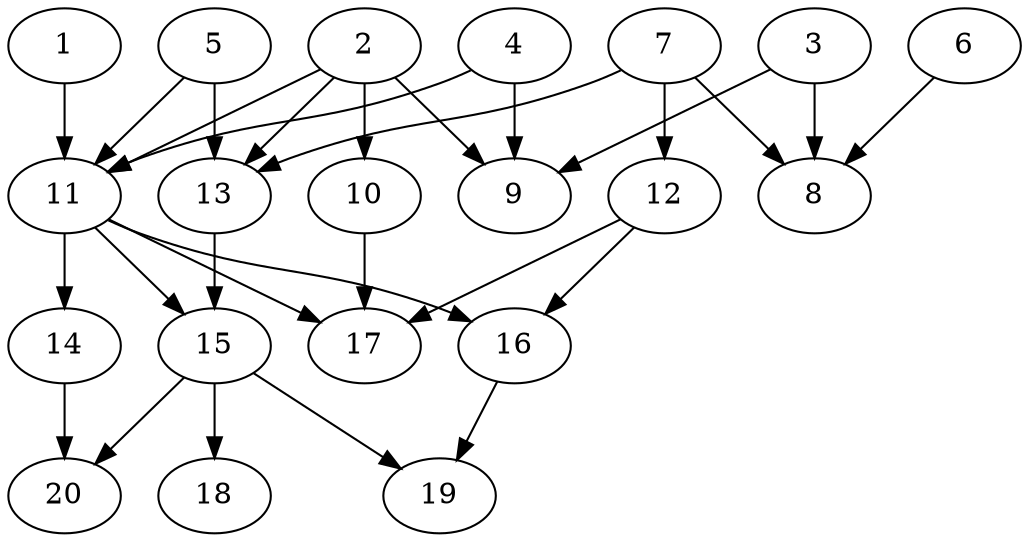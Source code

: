 // DAG automatically generated by daggen at Wed Jul 24 22:02:40 2019
// ./daggen --dot -n 20 --ccr 0.5 --fat 0.6 --regular 0.5 --density 0.5 --mindata 5242880 --maxdata 52428800 
digraph G {
  1 [size="102332416", alpha="0.17", expect_size="51166208"] 
  1 -> 11 [size ="51166208"]
  2 [size="34215936", alpha="0.18", expect_size="17107968"] 
  2 -> 9 [size ="17107968"]
  2 -> 10 [size ="17107968"]
  2 -> 11 [size ="17107968"]
  2 -> 13 [size ="17107968"]
  3 [size="70799360", alpha="0.01", expect_size="35399680"] 
  3 -> 8 [size ="35399680"]
  3 -> 9 [size ="35399680"]
  4 [size="37722112", alpha="0.09", expect_size="18861056"] 
  4 -> 9 [size ="18861056"]
  4 -> 11 [size ="18861056"]
  5 [size="13451264", alpha="0.20", expect_size="6725632"] 
  5 -> 11 [size ="6725632"]
  5 -> 13 [size ="6725632"]
  6 [size="30740480", alpha="0.05", expect_size="15370240"] 
  6 -> 8 [size ="15370240"]
  7 [size="26560512", alpha="0.06", expect_size="13280256"] 
  7 -> 8 [size ="13280256"]
  7 -> 12 [size ="13280256"]
  7 -> 13 [size ="13280256"]
  8 [size="70557696", alpha="0.16", expect_size="35278848"] 
  9 [size="44865536", alpha="0.15", expect_size="22432768"] 
  10 [size="17819648", alpha="0.00", expect_size="8909824"] 
  10 -> 17 [size ="8909824"]
  11 [size="103098368", alpha="0.12", expect_size="51549184"] 
  11 -> 14 [size ="51549184"]
  11 -> 15 [size ="51549184"]
  11 -> 16 [size ="51549184"]
  11 -> 17 [size ="51549184"]
  12 [size="90466304", alpha="0.14", expect_size="45233152"] 
  12 -> 16 [size ="45233152"]
  12 -> 17 [size ="45233152"]
  13 [size="80314368", alpha="0.03", expect_size="40157184"] 
  13 -> 15 [size ="40157184"]
  14 [size="85661696", alpha="0.14", expect_size="42830848"] 
  14 -> 20 [size ="42830848"]
  15 [size="32620544", alpha="0.17", expect_size="16310272"] 
  15 -> 18 [size ="16310272"]
  15 -> 19 [size ="16310272"]
  15 -> 20 [size ="16310272"]
  16 [size="30525440", alpha="0.11", expect_size="15262720"] 
  16 -> 19 [size ="15262720"]
  17 [size="56031232", alpha="0.18", expect_size="28015616"] 
  18 [size="83537920", alpha="0.08", expect_size="41768960"] 
  19 [size="66922496", alpha="0.00", expect_size="33461248"] 
  20 [size="43331584", alpha="0.04", expect_size="21665792"] 
}
